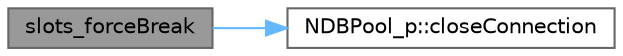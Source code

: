 digraph "slots_forceBreak"
{
 // LATEX_PDF_SIZE
  bgcolor="transparent";
  edge [fontname=Helvetica,fontsize=10,labelfontname=Helvetica,labelfontsize=10];
  node [fontname=Helvetica,fontsize=10,shape=box,height=0.2,width=0.4];
  rankdir="LR";
  Node1 [id="Node000001",label="slots_forceBreak",height=0.2,width=0.4,color="gray40", fillcolor="grey60", style="filled", fontcolor="black",tooltip="slots_forceBreak 强制断开连接"];
  Node1 -> Node2 [id="edge1_Node000001_Node000002",color="steelblue1",style="solid",tooltip=" "];
  Node2 [id="Node000002",label="NDBPool_p::closeConnection",height=0.2,width=0.4,color="grey40", fillcolor="white", style="filled",URL="$class_n_d_b_pool__p.html#a042ef63e25f34b27254cec1bf42923a2",tooltip="closeConnection 关闭数据库连接"];
}
